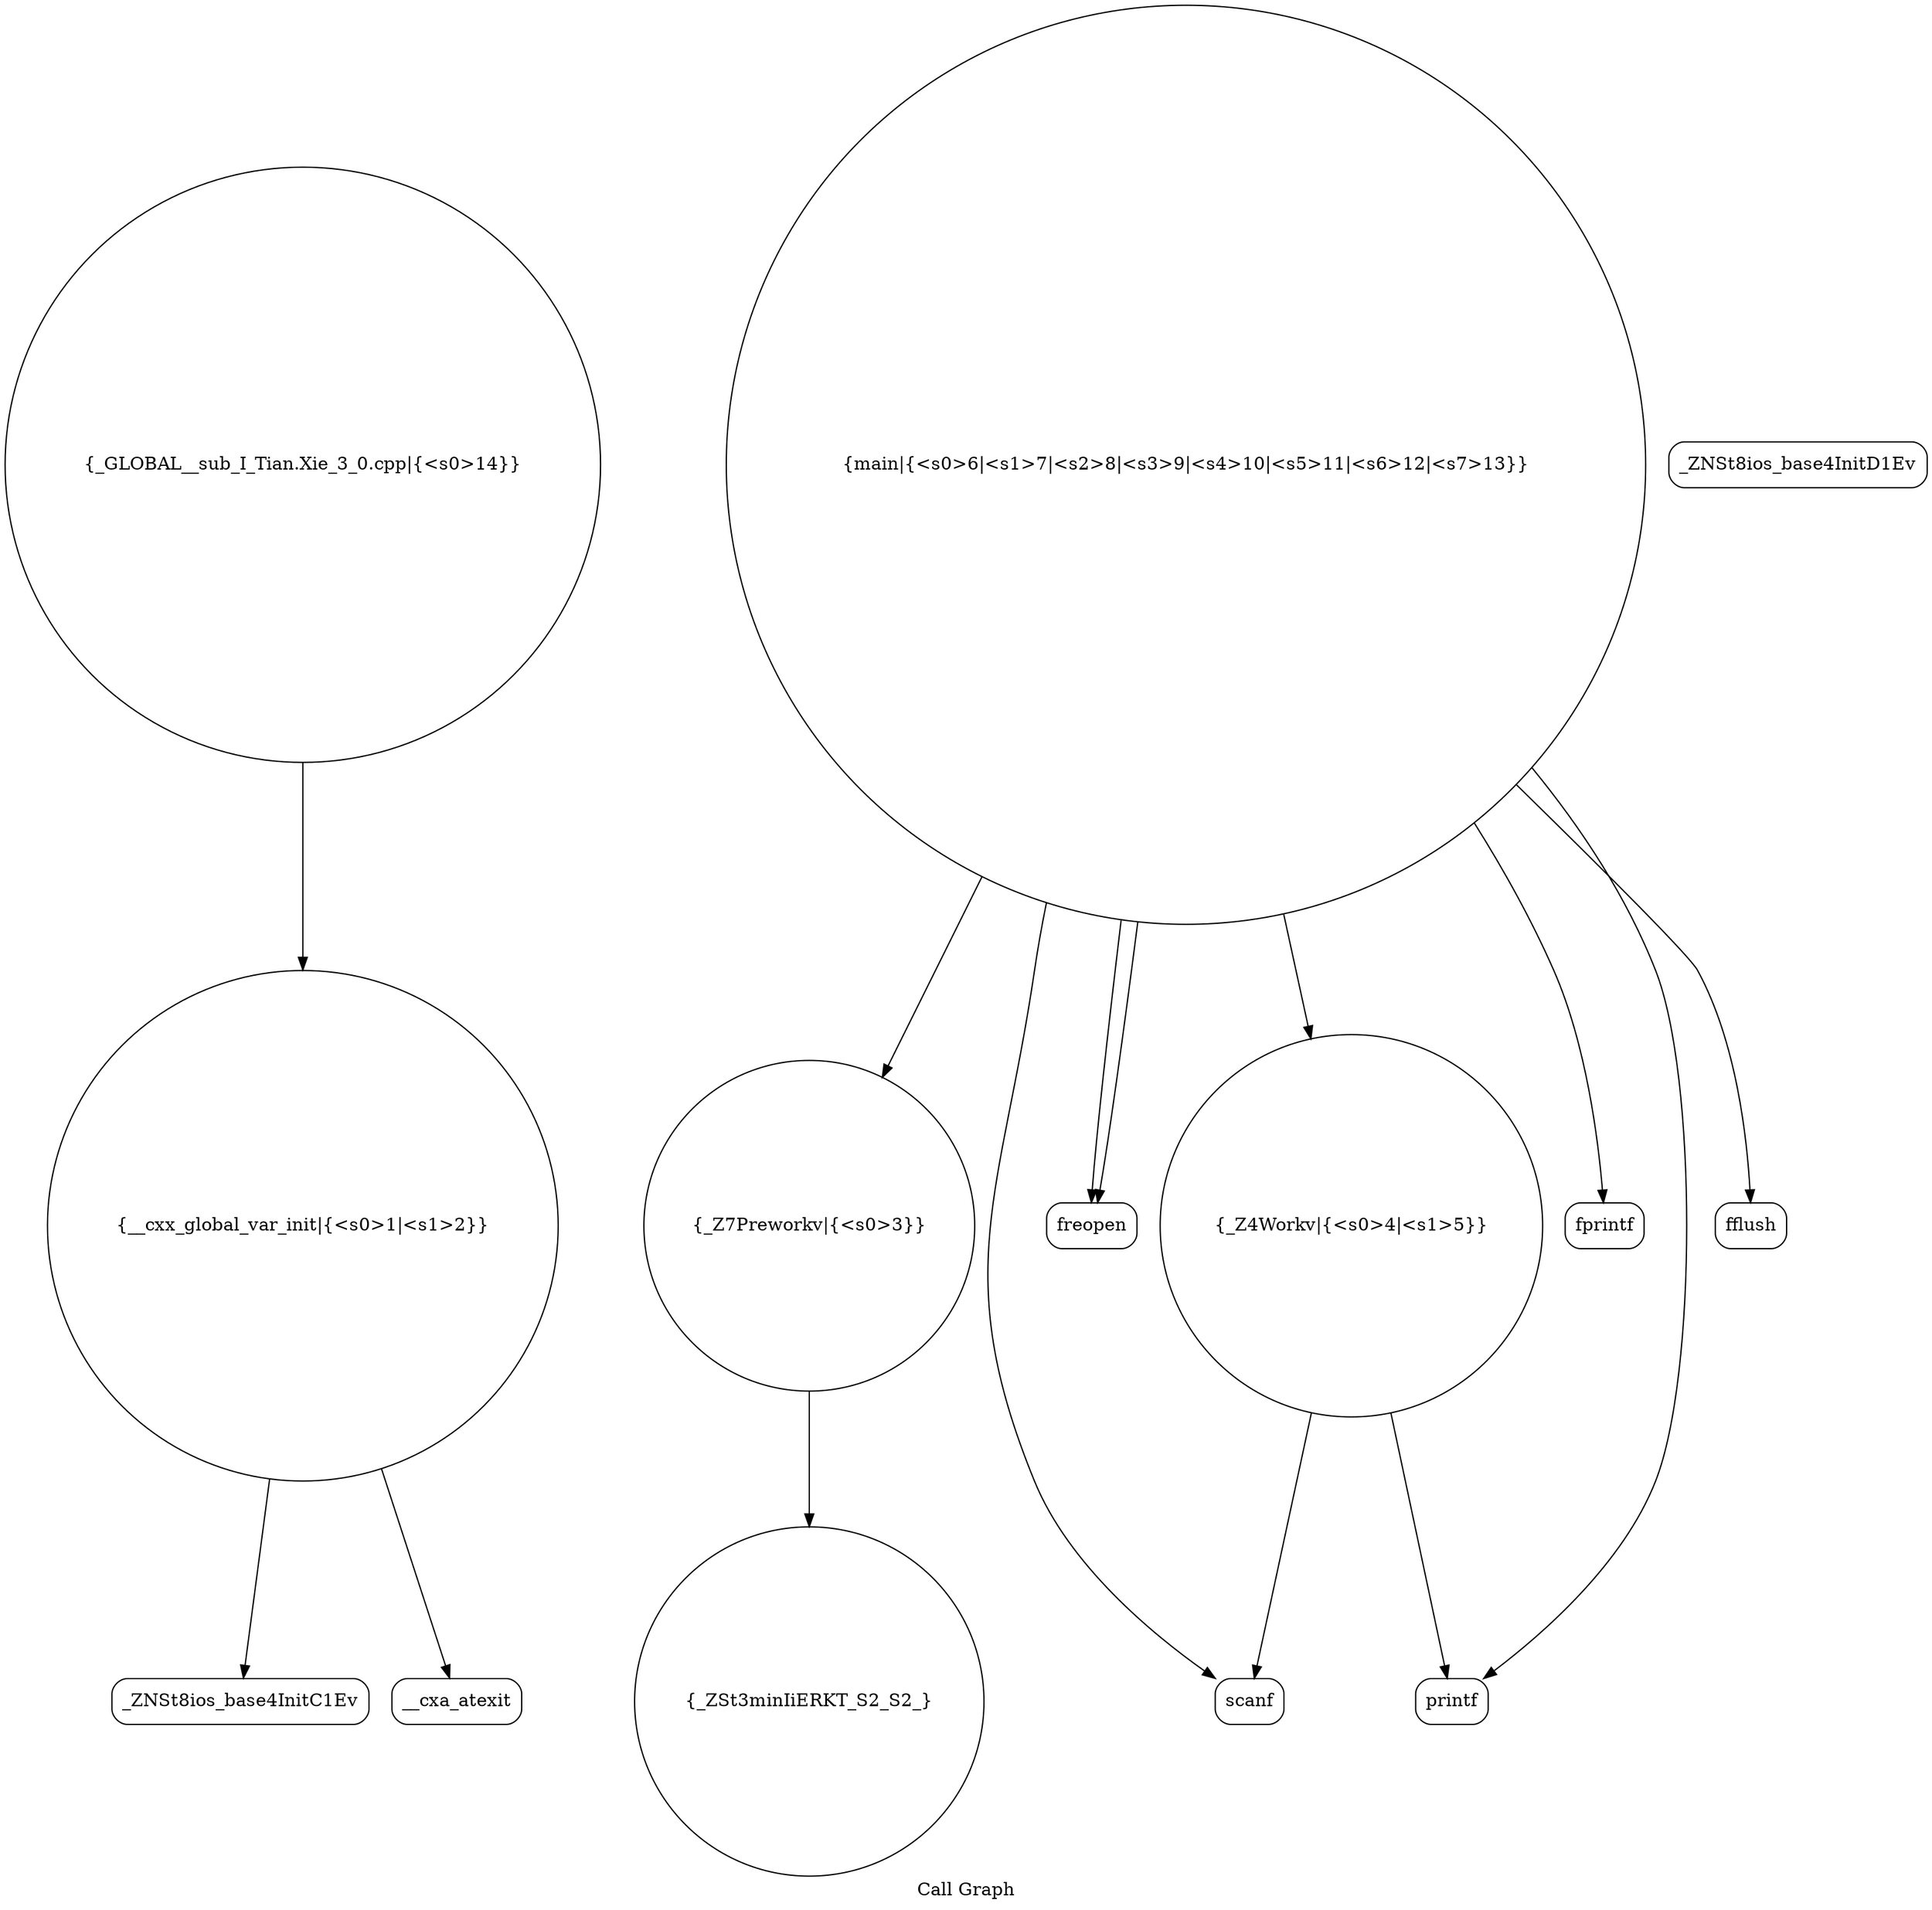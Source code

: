 digraph "Call Graph" {
	label="Call Graph";

	Node0x55d86d4be450 [shape=record,shape=circle,label="{__cxx_global_var_init|{<s0>1|<s1>2}}"];
	Node0x55d86d4be450:s0 -> Node0x55d86d4be8e0[color=black];
	Node0x55d86d4be450:s1 -> Node0x55d86d4be9e0[color=black];
	Node0x55d86d4bebe0 [shape=record,shape=Mrecord,label="{scanf}"];
	Node0x55d86d4be960 [shape=record,shape=Mrecord,label="{_ZNSt8ios_base4InitD1Ev}"];
	Node0x55d86d4bece0 [shape=record,shape=circle,label="{main|{<s0>6|<s1>7|<s2>8|<s3>9|<s4>10|<s5>11|<s6>12|<s7>13}}"];
	Node0x55d86d4bece0:s0 -> Node0x55d86d4bea60[color=black];
	Node0x55d86d4bece0:s1 -> Node0x55d86d4bed60[color=black];
	Node0x55d86d4bece0:s2 -> Node0x55d86d4bed60[color=black];
	Node0x55d86d4bece0:s3 -> Node0x55d86d4bebe0[color=black];
	Node0x55d86d4bece0:s4 -> Node0x55d86d4bec60[color=black];
	Node0x55d86d4bece0:s5 -> Node0x55d86d4bede0[color=black];
	Node0x55d86d4bece0:s6 -> Node0x55d86d4beb60[color=black];
	Node0x55d86d4bece0:s7 -> Node0x55d86d4bee60[color=black];
	Node0x55d86d4bea60 [shape=record,shape=circle,label="{_Z7Preworkv|{<s0>3}}"];
	Node0x55d86d4bea60:s0 -> Node0x55d86d4beae0[color=black];
	Node0x55d86d4bede0 [shape=record,shape=Mrecord,label="{fprintf}"];
	Node0x55d86d4beb60 [shape=record,shape=circle,label="{_Z4Workv|{<s0>4|<s1>5}}"];
	Node0x55d86d4beb60:s0 -> Node0x55d86d4bebe0[color=black];
	Node0x55d86d4beb60:s1 -> Node0x55d86d4bec60[color=black];
	Node0x55d86d4beee0 [shape=record,shape=circle,label="{_GLOBAL__sub_I_Tian.Xie_3_0.cpp|{<s0>14}}"];
	Node0x55d86d4beee0:s0 -> Node0x55d86d4be450[color=black];
	Node0x55d86d4be8e0 [shape=record,shape=Mrecord,label="{_ZNSt8ios_base4InitC1Ev}"];
	Node0x55d86d4bec60 [shape=record,shape=Mrecord,label="{printf}"];
	Node0x55d86d4be9e0 [shape=record,shape=Mrecord,label="{__cxa_atexit}"];
	Node0x55d86d4bed60 [shape=record,shape=Mrecord,label="{freopen}"];
	Node0x55d86d4beae0 [shape=record,shape=circle,label="{_ZSt3minIiERKT_S2_S2_}"];
	Node0x55d86d4bee60 [shape=record,shape=Mrecord,label="{fflush}"];
}
